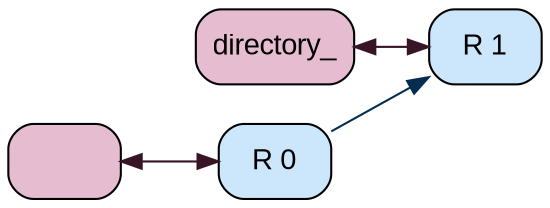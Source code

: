 graph G {
rankdir=LR;
"board.cache_hierarchy.ruby_system.network.routers0" [color="#000000", fillcolor="#cce6fc", fontcolor="#000000", fontname=Arial, fontsize=14, label="R 0", shape=Mrecord, style="rounded, filled"];
"board.cache_hierarchy.ruby_system.network.routers1" [color="#000000", fillcolor="#cce6fc", fontcolor="#000000", fontname=Arial, fontsize=14, label="R 1", shape=Mrecord, style="rounded, filled"];
"board.cache_hierarchy.ruby_system.network.routers0" -- "board.cache_hierarchy.ruby_system.network.routers1"  [color="#042d50", dir=forward, weight=0.5];
"board.cache_hierarchy.ruby_system.controllers" [color="#000000", fillcolor="#e5bcd0", fontcolor="#000000", fontname=Arial, fontsize=14, label="", shape=Mrecord, style="rounded, filled"];
"board.cache_hierarchy.ruby_system.controllers" -- "board.cache_hierarchy.ruby_system.network.routers0"  [color="#381526", dir=both, weight=1.0];
"board.cache_hierarchy.ruby_system.directory_controllers" [color="#000000", fillcolor="#e5bcd0", fontcolor="#000000", fontname=Arial, fontsize=14, label=directory_, shape=Mrecord, style="rounded, filled"];
"board.cache_hierarchy.ruby_system.directory_controllers" -- "board.cache_hierarchy.ruby_system.network.routers1"  [color="#381526", dir=both, weight=1.0];
}
